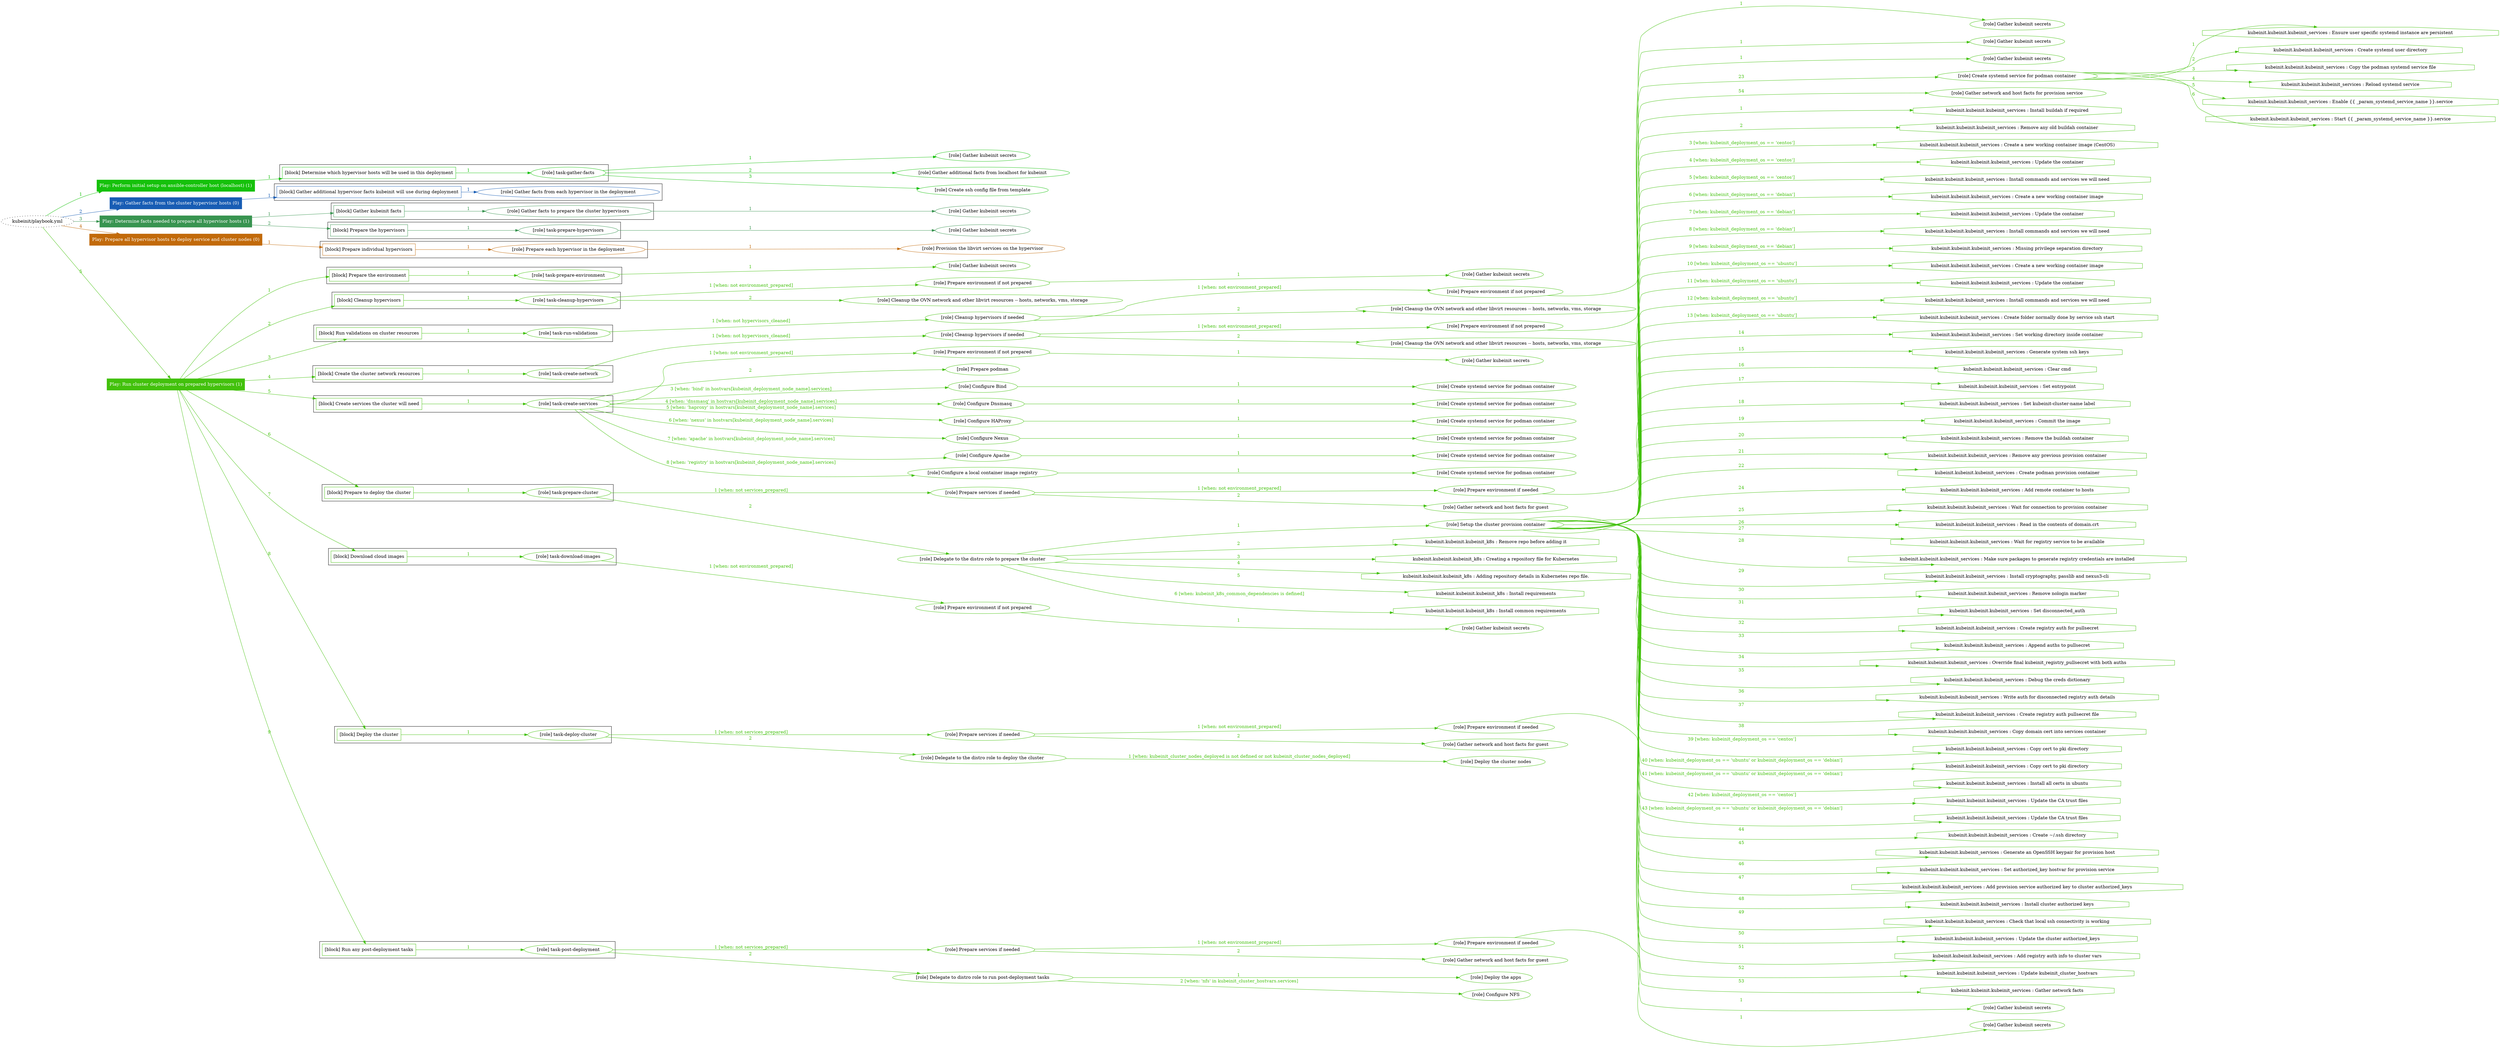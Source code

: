 digraph {
	graph [concentrate=true ordering=in rankdir=LR ratio=fill]
	edge [esep=5 sep=10]
	"kubeinit/playbook.yml" [URL="/home/runner/work/kubeinit/kubeinit/kubeinit/playbook.yml" id=playbook_0bdf61e7 style=dotted]
	play_9db013bf [label="Play: Perform initial setup on ansible-controller host (localhost) (1)" URL="/home/runner/work/kubeinit/kubeinit/kubeinit/playbook.yml" color="#15c10b" fontcolor="#ffffff" id=play_9db013bf shape=box style=filled tooltip=localhost]
	"kubeinit/playbook.yml" -> play_9db013bf [label="1 " color="#15c10b" fontcolor="#15c10b" id=edge_82e4740c labeltooltip="1 " tooltip="1 "]
	subgraph "Gather kubeinit secrets" {
		role_7af0b900 [label="[role] Gather kubeinit secrets" URL="/home/runner/.ansible/collections/ansible_collections/kubeinit/kubeinit/roles/kubeinit_prepare/tasks/build_hypervisors_group.yml" color="#15c10b" id=role_7af0b900 tooltip="Gather kubeinit secrets"]
	}
	subgraph "Gather additional facts from localhost for kubeinit" {
		role_c8cb8c62 [label="[role] Gather additional facts from localhost for kubeinit" URL="/home/runner/.ansible/collections/ansible_collections/kubeinit/kubeinit/roles/kubeinit_prepare/tasks/build_hypervisors_group.yml" color="#15c10b" id=role_c8cb8c62 tooltip="Gather additional facts from localhost for kubeinit"]
	}
	subgraph "Create ssh config file from template" {
		role_fd92578a [label="[role] Create ssh config file from template" URL="/home/runner/.ansible/collections/ansible_collections/kubeinit/kubeinit/roles/kubeinit_prepare/tasks/build_hypervisors_group.yml" color="#15c10b" id=role_fd92578a tooltip="Create ssh config file from template"]
	}
	subgraph "task-gather-facts" {
		role_a71e8d41 [label="[role] task-gather-facts" URL="/home/runner/work/kubeinit/kubeinit/kubeinit/playbook.yml" color="#15c10b" id=role_a71e8d41 tooltip="task-gather-facts"]
		role_a71e8d41 -> role_7af0b900 [label="1 " color="#15c10b" fontcolor="#15c10b" id=edge_9016dfa5 labeltooltip="1 " tooltip="1 "]
		role_a71e8d41 -> role_c8cb8c62 [label="2 " color="#15c10b" fontcolor="#15c10b" id=edge_46872989 labeltooltip="2 " tooltip="2 "]
		role_a71e8d41 -> role_fd92578a [label="3 " color="#15c10b" fontcolor="#15c10b" id=edge_3214e909 labeltooltip="3 " tooltip="3 "]
	}
	subgraph "Play: Perform initial setup on ansible-controller host (localhost) (1)" {
		play_9db013bf -> block_cd6a23fd [label=1 color="#15c10b" fontcolor="#15c10b" id=edge_68f83404 labeltooltip=1 tooltip=1]
		subgraph cluster_block_cd6a23fd {
			block_cd6a23fd [label="[block] Determine which hypervisor hosts will be used in this deployment" URL="/home/runner/work/kubeinit/kubeinit/kubeinit/playbook.yml" color="#15c10b" id=block_cd6a23fd labeltooltip="Determine which hypervisor hosts will be used in this deployment" shape=box tooltip="Determine which hypervisor hosts will be used in this deployment"]
			block_cd6a23fd -> role_a71e8d41 [label="1 " color="#15c10b" fontcolor="#15c10b" id=edge_fe6c0c00 labeltooltip="1 " tooltip="1 "]
		}
	}
	play_f6e13c48 [label="Play: Gather facts from the cluster hypervisor hosts (0)" URL="/home/runner/work/kubeinit/kubeinit/kubeinit/playbook.yml" color="#185db4" fontcolor="#ffffff" id=play_f6e13c48 shape=box style=filled tooltip="Play: Gather facts from the cluster hypervisor hosts (0)"]
	"kubeinit/playbook.yml" -> play_f6e13c48 [label="2 " color="#185db4" fontcolor="#185db4" id=edge_c91a11bd labeltooltip="2 " tooltip="2 "]
	subgraph "Gather facts from each hypervisor in the deployment" {
		role_0a4e6ade [label="[role] Gather facts from each hypervisor in the deployment" URL="/home/runner/work/kubeinit/kubeinit/kubeinit/playbook.yml" color="#185db4" id=role_0a4e6ade tooltip="Gather facts from each hypervisor in the deployment"]
	}
	subgraph "Play: Gather facts from the cluster hypervisor hosts (0)" {
		play_f6e13c48 -> block_7af85dde [label=1 color="#185db4" fontcolor="#185db4" id=edge_8903f4ab labeltooltip=1 tooltip=1]
		subgraph cluster_block_7af85dde {
			block_7af85dde [label="[block] Gather additional hypervisor facts kubeinit will use during deployment" URL="/home/runner/work/kubeinit/kubeinit/kubeinit/playbook.yml" color="#185db4" id=block_7af85dde labeltooltip="Gather additional hypervisor facts kubeinit will use during deployment" shape=box tooltip="Gather additional hypervisor facts kubeinit will use during deployment"]
			block_7af85dde -> role_0a4e6ade [label="1 " color="#185db4" fontcolor="#185db4" id=edge_e71ea970 labeltooltip="1 " tooltip="1 "]
		}
	}
	play_512950b0 [label="Play: Determine facts needed to prepare all hypervisor hosts (1)" URL="/home/runner/work/kubeinit/kubeinit/kubeinit/playbook.yml" color="#389450" fontcolor="#ffffff" id=play_512950b0 shape=box style=filled tooltip=localhost]
	"kubeinit/playbook.yml" -> play_512950b0 [label="3 " color="#389450" fontcolor="#389450" id=edge_1c7e5d22 labeltooltip="3 " tooltip="3 "]
	subgraph "Gather kubeinit secrets" {
		role_55609560 [label="[role] Gather kubeinit secrets" URL="/home/runner/.ansible/collections/ansible_collections/kubeinit/kubeinit/roles/kubeinit_prepare/tasks/gather_kubeinit_facts.yml" color="#389450" id=role_55609560 tooltip="Gather kubeinit secrets"]
	}
	subgraph "Gather facts to prepare the cluster hypervisors" {
		role_dc5771ff [label="[role] Gather facts to prepare the cluster hypervisors" URL="/home/runner/work/kubeinit/kubeinit/kubeinit/playbook.yml" color="#389450" id=role_dc5771ff tooltip="Gather facts to prepare the cluster hypervisors"]
		role_dc5771ff -> role_55609560 [label="1 " color="#389450" fontcolor="#389450" id=edge_96333a93 labeltooltip="1 " tooltip="1 "]
	}
	subgraph "Gather kubeinit secrets" {
		role_b6ca9fba [label="[role] Gather kubeinit secrets" URL="/home/runner/.ansible/collections/ansible_collections/kubeinit/kubeinit/roles/kubeinit_prepare/tasks/gather_kubeinit_facts.yml" color="#389450" id=role_b6ca9fba tooltip="Gather kubeinit secrets"]
	}
	subgraph "task-prepare-hypervisors" {
		role_f0a57856 [label="[role] task-prepare-hypervisors" URL="/home/runner/work/kubeinit/kubeinit/kubeinit/playbook.yml" color="#389450" id=role_f0a57856 tooltip="task-prepare-hypervisors"]
		role_f0a57856 -> role_b6ca9fba [label="1 " color="#389450" fontcolor="#389450" id=edge_502edcdc labeltooltip="1 " tooltip="1 "]
	}
	subgraph "Play: Determine facts needed to prepare all hypervisor hosts (1)" {
		play_512950b0 -> block_ccb47267 [label=1 color="#389450" fontcolor="#389450" id=edge_43be8491 labeltooltip=1 tooltip=1]
		subgraph cluster_block_ccb47267 {
			block_ccb47267 [label="[block] Gather kubeinit facts" URL="/home/runner/work/kubeinit/kubeinit/kubeinit/playbook.yml" color="#389450" id=block_ccb47267 labeltooltip="Gather kubeinit facts" shape=box tooltip="Gather kubeinit facts"]
			block_ccb47267 -> role_dc5771ff [label="1 " color="#389450" fontcolor="#389450" id=edge_b50c9d1a labeltooltip="1 " tooltip="1 "]
		}
		play_512950b0 -> block_d53eedd3 [label=2 color="#389450" fontcolor="#389450" id=edge_e3d2d90c labeltooltip=2 tooltip=2]
		subgraph cluster_block_d53eedd3 {
			block_d53eedd3 [label="[block] Prepare the hypervisors" URL="/home/runner/work/kubeinit/kubeinit/kubeinit/playbook.yml" color="#389450" id=block_d53eedd3 labeltooltip="Prepare the hypervisors" shape=box tooltip="Prepare the hypervisors"]
			block_d53eedd3 -> role_f0a57856 [label="1 " color="#389450" fontcolor="#389450" id=edge_c211e17e labeltooltip="1 " tooltip="1 "]
		}
	}
	play_9d9f2d6c [label="Play: Prepare all hypervisor hosts to deploy service and cluster nodes (0)" URL="/home/runner/work/kubeinit/kubeinit/kubeinit/playbook.yml" color="#c26a0a" fontcolor="#ffffff" id=play_9d9f2d6c shape=box style=filled tooltip="Play: Prepare all hypervisor hosts to deploy service and cluster nodes (0)"]
	"kubeinit/playbook.yml" -> play_9d9f2d6c [label="4 " color="#c26a0a" fontcolor="#c26a0a" id=edge_9df2cad4 labeltooltip="4 " tooltip="4 "]
	subgraph "Provision the libvirt services on the hypervisor" {
		role_50ffa621 [label="[role] Provision the libvirt services on the hypervisor" URL="/home/runner/.ansible/collections/ansible_collections/kubeinit/kubeinit/roles/kubeinit_prepare/tasks/prepare_hypervisor.yml" color="#c26a0a" id=role_50ffa621 tooltip="Provision the libvirt services on the hypervisor"]
	}
	subgraph "Prepare each hypervisor in the deployment" {
		role_f0ebe5e0 [label="[role] Prepare each hypervisor in the deployment" URL="/home/runner/work/kubeinit/kubeinit/kubeinit/playbook.yml" color="#c26a0a" id=role_f0ebe5e0 tooltip="Prepare each hypervisor in the deployment"]
		role_f0ebe5e0 -> role_50ffa621 [label="1 " color="#c26a0a" fontcolor="#c26a0a" id=edge_992345fe labeltooltip="1 " tooltip="1 "]
	}
	subgraph "Play: Prepare all hypervisor hosts to deploy service and cluster nodes (0)" {
		play_9d9f2d6c -> block_bd85ea05 [label=1 color="#c26a0a" fontcolor="#c26a0a" id=edge_1ca2287e labeltooltip=1 tooltip=1]
		subgraph cluster_block_bd85ea05 {
			block_bd85ea05 [label="[block] Prepare individual hypervisors" URL="/home/runner/work/kubeinit/kubeinit/kubeinit/playbook.yml" color="#c26a0a" id=block_bd85ea05 labeltooltip="Prepare individual hypervisors" shape=box tooltip="Prepare individual hypervisors"]
			block_bd85ea05 -> role_f0ebe5e0 [label="1 " color="#c26a0a" fontcolor="#c26a0a" id=edge_3c3f5cf6 labeltooltip="1 " tooltip="1 "]
		}
	}
	play_efc3f481 [label="Play: Run cluster deployment on prepared hypervisors (1)" URL="/home/runner/work/kubeinit/kubeinit/kubeinit/playbook.yml" color="#42c10b" fontcolor="#ffffff" id=play_efc3f481 shape=box style=filled tooltip=localhost]
	"kubeinit/playbook.yml" -> play_efc3f481 [label="5 " color="#42c10b" fontcolor="#42c10b" id=edge_d16a7be7 labeltooltip="5 " tooltip="5 "]
	subgraph "Gather kubeinit secrets" {
		role_8fd684ac [label="[role] Gather kubeinit secrets" URL="/home/runner/.ansible/collections/ansible_collections/kubeinit/kubeinit/roles/kubeinit_prepare/tasks/gather_kubeinit_facts.yml" color="#42c10b" id=role_8fd684ac tooltip="Gather kubeinit secrets"]
	}
	subgraph "task-prepare-environment" {
		role_01e7d597 [label="[role] task-prepare-environment" URL="/home/runner/work/kubeinit/kubeinit/kubeinit/playbook.yml" color="#42c10b" id=role_01e7d597 tooltip="task-prepare-environment"]
		role_01e7d597 -> role_8fd684ac [label="1 " color="#42c10b" fontcolor="#42c10b" id=edge_afdcf576 labeltooltip="1 " tooltip="1 "]
	}
	subgraph "Gather kubeinit secrets" {
		role_a6f1aa2a [label="[role] Gather kubeinit secrets" URL="/home/runner/.ansible/collections/ansible_collections/kubeinit/kubeinit/roles/kubeinit_prepare/tasks/gather_kubeinit_facts.yml" color="#42c10b" id=role_a6f1aa2a tooltip="Gather kubeinit secrets"]
	}
	subgraph "Prepare environment if not prepared" {
		role_654f2195 [label="[role] Prepare environment if not prepared" URL="/home/runner/.ansible/collections/ansible_collections/kubeinit/kubeinit/roles/kubeinit_prepare/tasks/cleanup_hypervisors.yml" color="#42c10b" id=role_654f2195 tooltip="Prepare environment if not prepared"]
		role_654f2195 -> role_a6f1aa2a [label="1 " color="#42c10b" fontcolor="#42c10b" id=edge_ba0bafed labeltooltip="1 " tooltip="1 "]
	}
	subgraph "Cleanup the OVN network and other libvirt resources -- hosts, networks, vms, storage" {
		role_2af62f4e [label="[role] Cleanup the OVN network and other libvirt resources -- hosts, networks, vms, storage" URL="/home/runner/.ansible/collections/ansible_collections/kubeinit/kubeinit/roles/kubeinit_prepare/tasks/cleanup_hypervisors.yml" color="#42c10b" id=role_2af62f4e tooltip="Cleanup the OVN network and other libvirt resources -- hosts, networks, vms, storage"]
	}
	subgraph "task-cleanup-hypervisors" {
		role_4df47a6d [label="[role] task-cleanup-hypervisors" URL="/home/runner/work/kubeinit/kubeinit/kubeinit/playbook.yml" color="#42c10b" id=role_4df47a6d tooltip="task-cleanup-hypervisors"]
		role_4df47a6d -> role_654f2195 [label="1 [when: not environment_prepared]" color="#42c10b" fontcolor="#42c10b" id=edge_6beddc5c labeltooltip="1 [when: not environment_prepared]" tooltip="1 [when: not environment_prepared]"]
		role_4df47a6d -> role_2af62f4e [label="2 " color="#42c10b" fontcolor="#42c10b" id=edge_2bc7dca3 labeltooltip="2 " tooltip="2 "]
	}
	subgraph "Gather kubeinit secrets" {
		role_b0a4a8d9 [label="[role] Gather kubeinit secrets" URL="/home/runner/.ansible/collections/ansible_collections/kubeinit/kubeinit/roles/kubeinit_prepare/tasks/gather_kubeinit_facts.yml" color="#42c10b" id=role_b0a4a8d9 tooltip="Gather kubeinit secrets"]
	}
	subgraph "Prepare environment if not prepared" {
		role_6b1e1ccb [label="[role] Prepare environment if not prepared" URL="/home/runner/.ansible/collections/ansible_collections/kubeinit/kubeinit/roles/kubeinit_prepare/tasks/cleanup_hypervisors.yml" color="#42c10b" id=role_6b1e1ccb tooltip="Prepare environment if not prepared"]
		role_6b1e1ccb -> role_b0a4a8d9 [label="1 " color="#42c10b" fontcolor="#42c10b" id=edge_add22e03 labeltooltip="1 " tooltip="1 "]
	}
	subgraph "Cleanup the OVN network and other libvirt resources -- hosts, networks, vms, storage" {
		role_dacbf130 [label="[role] Cleanup the OVN network and other libvirt resources -- hosts, networks, vms, storage" URL="/home/runner/.ansible/collections/ansible_collections/kubeinit/kubeinit/roles/kubeinit_prepare/tasks/cleanup_hypervisors.yml" color="#42c10b" id=role_dacbf130 tooltip="Cleanup the OVN network and other libvirt resources -- hosts, networks, vms, storage"]
	}
	subgraph "Cleanup hypervisors if needed" {
		role_10b56242 [label="[role] Cleanup hypervisors if needed" URL="/home/runner/.ansible/collections/ansible_collections/kubeinit/kubeinit/roles/kubeinit_validations/tasks/main.yml" color="#42c10b" id=role_10b56242 tooltip="Cleanup hypervisors if needed"]
		role_10b56242 -> role_6b1e1ccb [label="1 [when: not environment_prepared]" color="#42c10b" fontcolor="#42c10b" id=edge_6096dac3 labeltooltip="1 [when: not environment_prepared]" tooltip="1 [when: not environment_prepared]"]
		role_10b56242 -> role_dacbf130 [label="2 " color="#42c10b" fontcolor="#42c10b" id=edge_d67a7f35 labeltooltip="2 " tooltip="2 "]
	}
	subgraph "task-run-validations" {
		role_91af7447 [label="[role] task-run-validations" URL="/home/runner/work/kubeinit/kubeinit/kubeinit/playbook.yml" color="#42c10b" id=role_91af7447 tooltip="task-run-validations"]
		role_91af7447 -> role_10b56242 [label="1 [when: not hypervisors_cleaned]" color="#42c10b" fontcolor="#42c10b" id=edge_a25d3086 labeltooltip="1 [when: not hypervisors_cleaned]" tooltip="1 [when: not hypervisors_cleaned]"]
	}
	subgraph "Gather kubeinit secrets" {
		role_d18f3f66 [label="[role] Gather kubeinit secrets" URL="/home/runner/.ansible/collections/ansible_collections/kubeinit/kubeinit/roles/kubeinit_prepare/tasks/gather_kubeinit_facts.yml" color="#42c10b" id=role_d18f3f66 tooltip="Gather kubeinit secrets"]
	}
	subgraph "Prepare environment if not prepared" {
		role_b147a88d [label="[role] Prepare environment if not prepared" URL="/home/runner/.ansible/collections/ansible_collections/kubeinit/kubeinit/roles/kubeinit_prepare/tasks/cleanup_hypervisors.yml" color="#42c10b" id=role_b147a88d tooltip="Prepare environment if not prepared"]
		role_b147a88d -> role_d18f3f66 [label="1 " color="#42c10b" fontcolor="#42c10b" id=edge_f72bb37c labeltooltip="1 " tooltip="1 "]
	}
	subgraph "Cleanup the OVN network and other libvirt resources -- hosts, networks, vms, storage" {
		role_4c8840b9 [label="[role] Cleanup the OVN network and other libvirt resources -- hosts, networks, vms, storage" URL="/home/runner/.ansible/collections/ansible_collections/kubeinit/kubeinit/roles/kubeinit_prepare/tasks/cleanup_hypervisors.yml" color="#42c10b" id=role_4c8840b9 tooltip="Cleanup the OVN network and other libvirt resources -- hosts, networks, vms, storage"]
	}
	subgraph "Cleanup hypervisors if needed" {
		role_e2dca4bb [label="[role] Cleanup hypervisors if needed" URL="/home/runner/.ansible/collections/ansible_collections/kubeinit/kubeinit/roles/kubeinit_libvirt/tasks/create_network.yml" color="#42c10b" id=role_e2dca4bb tooltip="Cleanup hypervisors if needed"]
		role_e2dca4bb -> role_b147a88d [label="1 [when: not environment_prepared]" color="#42c10b" fontcolor="#42c10b" id=edge_57ed9e66 labeltooltip="1 [when: not environment_prepared]" tooltip="1 [when: not environment_prepared]"]
		role_e2dca4bb -> role_4c8840b9 [label="2 " color="#42c10b" fontcolor="#42c10b" id=edge_5330522f labeltooltip="2 " tooltip="2 "]
	}
	subgraph "task-create-network" {
		role_09c9960f [label="[role] task-create-network" URL="/home/runner/work/kubeinit/kubeinit/kubeinit/playbook.yml" color="#42c10b" id=role_09c9960f tooltip="task-create-network"]
		role_09c9960f -> role_e2dca4bb [label="1 [when: not hypervisors_cleaned]" color="#42c10b" fontcolor="#42c10b" id=edge_35cc4c43 labeltooltip="1 [when: not hypervisors_cleaned]" tooltip="1 [when: not hypervisors_cleaned]"]
	}
	subgraph "Gather kubeinit secrets" {
		role_e940cf0b [label="[role] Gather kubeinit secrets" URL="/home/runner/.ansible/collections/ansible_collections/kubeinit/kubeinit/roles/kubeinit_prepare/tasks/gather_kubeinit_facts.yml" color="#42c10b" id=role_e940cf0b tooltip="Gather kubeinit secrets"]
	}
	subgraph "Prepare environment if not prepared" {
		role_90471dc7 [label="[role] Prepare environment if not prepared" URL="/home/runner/.ansible/collections/ansible_collections/kubeinit/kubeinit/roles/kubeinit_services/tasks/main.yml" color="#42c10b" id=role_90471dc7 tooltip="Prepare environment if not prepared"]
		role_90471dc7 -> role_e940cf0b [label="1 " color="#42c10b" fontcolor="#42c10b" id=edge_4852e2df labeltooltip="1 " tooltip="1 "]
	}
	subgraph "Prepare podman" {
		role_2b93833d [label="[role] Prepare podman" URL="/home/runner/.ansible/collections/ansible_collections/kubeinit/kubeinit/roles/kubeinit_services/tasks/00_create_service_pod.yml" color="#42c10b" id=role_2b93833d tooltip="Prepare podman"]
	}
	subgraph "Create systemd service for podman container" {
		role_19cd7333 [label="[role] Create systemd service for podman container" URL="/home/runner/.ansible/collections/ansible_collections/kubeinit/kubeinit/roles/kubeinit_bind/tasks/main.yml" color="#42c10b" id=role_19cd7333 tooltip="Create systemd service for podman container"]
	}
	subgraph "Configure Bind" {
		role_72b8bbe1 [label="[role] Configure Bind" URL="/home/runner/.ansible/collections/ansible_collections/kubeinit/kubeinit/roles/kubeinit_services/tasks/start_services_containers.yml" color="#42c10b" id=role_72b8bbe1 tooltip="Configure Bind"]
		role_72b8bbe1 -> role_19cd7333 [label="1 " color="#42c10b" fontcolor="#42c10b" id=edge_18097392 labeltooltip="1 " tooltip="1 "]
	}
	subgraph "Create systemd service for podman container" {
		role_8afd83fd [label="[role] Create systemd service for podman container" URL="/home/runner/.ansible/collections/ansible_collections/kubeinit/kubeinit/roles/kubeinit_dnsmasq/tasks/main.yml" color="#42c10b" id=role_8afd83fd tooltip="Create systemd service for podman container"]
	}
	subgraph "Configure Dnsmasq" {
		role_b1a70be5 [label="[role] Configure Dnsmasq" URL="/home/runner/.ansible/collections/ansible_collections/kubeinit/kubeinit/roles/kubeinit_services/tasks/start_services_containers.yml" color="#42c10b" id=role_b1a70be5 tooltip="Configure Dnsmasq"]
		role_b1a70be5 -> role_8afd83fd [label="1 " color="#42c10b" fontcolor="#42c10b" id=edge_4efd65c4 labeltooltip="1 " tooltip="1 "]
	}
	subgraph "Create systemd service for podman container" {
		role_a6e1ae5b [label="[role] Create systemd service for podman container" URL="/home/runner/.ansible/collections/ansible_collections/kubeinit/kubeinit/roles/kubeinit_haproxy/tasks/main.yml" color="#42c10b" id=role_a6e1ae5b tooltip="Create systemd service for podman container"]
	}
	subgraph "Configure HAProxy" {
		role_81e2201c [label="[role] Configure HAProxy" URL="/home/runner/.ansible/collections/ansible_collections/kubeinit/kubeinit/roles/kubeinit_services/tasks/start_services_containers.yml" color="#42c10b" id=role_81e2201c tooltip="Configure HAProxy"]
		role_81e2201c -> role_a6e1ae5b [label="1 " color="#42c10b" fontcolor="#42c10b" id=edge_69db4da4 labeltooltip="1 " tooltip="1 "]
	}
	subgraph "Create systemd service for podman container" {
		role_49702a2c [label="[role] Create systemd service for podman container" URL="/home/runner/.ansible/collections/ansible_collections/kubeinit/kubeinit/roles/kubeinit_nexus/tasks/main.yml" color="#42c10b" id=role_49702a2c tooltip="Create systemd service for podman container"]
	}
	subgraph "Configure Nexus" {
		role_a153f19f [label="[role] Configure Nexus" URL="/home/runner/.ansible/collections/ansible_collections/kubeinit/kubeinit/roles/kubeinit_services/tasks/start_services_containers.yml" color="#42c10b" id=role_a153f19f tooltip="Configure Nexus"]
		role_a153f19f -> role_49702a2c [label="1 " color="#42c10b" fontcolor="#42c10b" id=edge_5e07941d labeltooltip="1 " tooltip="1 "]
	}
	subgraph "Create systemd service for podman container" {
		role_3aabf503 [label="[role] Create systemd service for podman container" URL="/home/runner/.ansible/collections/ansible_collections/kubeinit/kubeinit/roles/kubeinit_apache/tasks/main.yml" color="#42c10b" id=role_3aabf503 tooltip="Create systemd service for podman container"]
	}
	subgraph "Configure Apache" {
		role_b3730e0f [label="[role] Configure Apache" URL="/home/runner/.ansible/collections/ansible_collections/kubeinit/kubeinit/roles/kubeinit_services/tasks/start_services_containers.yml" color="#42c10b" id=role_b3730e0f tooltip="Configure Apache"]
		role_b3730e0f -> role_3aabf503 [label="1 " color="#42c10b" fontcolor="#42c10b" id=edge_cd03031e labeltooltip="1 " tooltip="1 "]
	}
	subgraph "Create systemd service for podman container" {
		role_de96d2c1 [label="[role] Create systemd service for podman container" URL="/home/runner/.ansible/collections/ansible_collections/kubeinit/kubeinit/roles/kubeinit_registry/tasks/main.yml" color="#42c10b" id=role_de96d2c1 tooltip="Create systemd service for podman container"]
	}
	subgraph "Configure a local container image registry" {
		role_e4895226 [label="[role] Configure a local container image registry" URL="/home/runner/.ansible/collections/ansible_collections/kubeinit/kubeinit/roles/kubeinit_services/tasks/start_services_containers.yml" color="#42c10b" id=role_e4895226 tooltip="Configure a local container image registry"]
		role_e4895226 -> role_de96d2c1 [label="1 " color="#42c10b" fontcolor="#42c10b" id=edge_b5e338c5 labeltooltip="1 " tooltip="1 "]
	}
	subgraph "task-create-services" {
		role_b5d83337 [label="[role] task-create-services" URL="/home/runner/work/kubeinit/kubeinit/kubeinit/playbook.yml" color="#42c10b" id=role_b5d83337 tooltip="task-create-services"]
		role_b5d83337 -> role_90471dc7 [label="1 [when: not environment_prepared]" color="#42c10b" fontcolor="#42c10b" id=edge_1c944cac labeltooltip="1 [when: not environment_prepared]" tooltip="1 [when: not environment_prepared]"]
		role_b5d83337 -> role_2b93833d [label="2 " color="#42c10b" fontcolor="#42c10b" id=edge_5aa9f7e2 labeltooltip="2 " tooltip="2 "]
		role_b5d83337 -> role_72b8bbe1 [label="3 [when: 'bind' in hostvars[kubeinit_deployment_node_name].services]" color="#42c10b" fontcolor="#42c10b" id=edge_b5ad4acf labeltooltip="3 [when: 'bind' in hostvars[kubeinit_deployment_node_name].services]" tooltip="3 [when: 'bind' in hostvars[kubeinit_deployment_node_name].services]"]
		role_b5d83337 -> role_b1a70be5 [label="4 [when: 'dnsmasq' in hostvars[kubeinit_deployment_node_name].services]" color="#42c10b" fontcolor="#42c10b" id=edge_a4ca2edc labeltooltip="4 [when: 'dnsmasq' in hostvars[kubeinit_deployment_node_name].services]" tooltip="4 [when: 'dnsmasq' in hostvars[kubeinit_deployment_node_name].services]"]
		role_b5d83337 -> role_81e2201c [label="5 [when: 'haproxy' in hostvars[kubeinit_deployment_node_name].services]" color="#42c10b" fontcolor="#42c10b" id=edge_c061b16b labeltooltip="5 [when: 'haproxy' in hostvars[kubeinit_deployment_node_name].services]" tooltip="5 [when: 'haproxy' in hostvars[kubeinit_deployment_node_name].services]"]
		role_b5d83337 -> role_a153f19f [label="6 [when: 'nexus' in hostvars[kubeinit_deployment_node_name].services]" color="#42c10b" fontcolor="#42c10b" id=edge_92c97b98 labeltooltip="6 [when: 'nexus' in hostvars[kubeinit_deployment_node_name].services]" tooltip="6 [when: 'nexus' in hostvars[kubeinit_deployment_node_name].services]"]
		role_b5d83337 -> role_b3730e0f [label="7 [when: 'apache' in hostvars[kubeinit_deployment_node_name].services]" color="#42c10b" fontcolor="#42c10b" id=edge_2e512362 labeltooltip="7 [when: 'apache' in hostvars[kubeinit_deployment_node_name].services]" tooltip="7 [when: 'apache' in hostvars[kubeinit_deployment_node_name].services]"]
		role_b5d83337 -> role_e4895226 [label="8 [when: 'registry' in hostvars[kubeinit_deployment_node_name].services]" color="#42c10b" fontcolor="#42c10b" id=edge_1f7834c9 labeltooltip="8 [when: 'registry' in hostvars[kubeinit_deployment_node_name].services]" tooltip="8 [when: 'registry' in hostvars[kubeinit_deployment_node_name].services]"]
	}
	subgraph "Gather kubeinit secrets" {
		role_c7c9b11c [label="[role] Gather kubeinit secrets" URL="/home/runner/.ansible/collections/ansible_collections/kubeinit/kubeinit/roles/kubeinit_prepare/tasks/gather_kubeinit_facts.yml" color="#42c10b" id=role_c7c9b11c tooltip="Gather kubeinit secrets"]
	}
	subgraph "Prepare environment if needed" {
		role_f9c52f05 [label="[role] Prepare environment if needed" URL="/home/runner/.ansible/collections/ansible_collections/kubeinit/kubeinit/roles/kubeinit_services/tasks/prepare_services.yml" color="#42c10b" id=role_f9c52f05 tooltip="Prepare environment if needed"]
		role_f9c52f05 -> role_c7c9b11c [label="1 " color="#42c10b" fontcolor="#42c10b" id=edge_ecf563da labeltooltip="1 " tooltip="1 "]
	}
	subgraph "Gather network and host facts for guest" {
		role_3e4af2c1 [label="[role] Gather network and host facts for guest" URL="/home/runner/.ansible/collections/ansible_collections/kubeinit/kubeinit/roles/kubeinit_services/tasks/prepare_services.yml" color="#42c10b" id=role_3e4af2c1 tooltip="Gather network and host facts for guest"]
	}
	subgraph "Prepare services if needed" {
		role_5232e7d5 [label="[role] Prepare services if needed" URL="/home/runner/.ansible/collections/ansible_collections/kubeinit/kubeinit/roles/kubeinit_prepare/tasks/prepare_cluster.yml" color="#42c10b" id=role_5232e7d5 tooltip="Prepare services if needed"]
		role_5232e7d5 -> role_f9c52f05 [label="1 [when: not environment_prepared]" color="#42c10b" fontcolor="#42c10b" id=edge_14da2cda labeltooltip="1 [when: not environment_prepared]" tooltip="1 [when: not environment_prepared]"]
		role_5232e7d5 -> role_3e4af2c1 [label="2 " color="#42c10b" fontcolor="#42c10b" id=edge_a047bdb4 labeltooltip="2 " tooltip="2 "]
	}
	subgraph "Create systemd service for podman container" {
		role_24ca40af [label="[role] Create systemd service for podman container" URL="/home/runner/.ansible/collections/ansible_collections/kubeinit/kubeinit/roles/kubeinit_services/tasks/create_provision_container.yml" color="#42c10b" id=role_24ca40af tooltip="Create systemd service for podman container"]
		task_bc3c298e [label="kubeinit.kubeinit.kubeinit_services : Ensure user specific systemd instance are persistent" URL="/home/runner/.ansible/collections/ansible_collections/kubeinit/kubeinit/roles/kubeinit_services/tasks/create_managed_service.yml" color="#42c10b" id=task_bc3c298e shape=octagon tooltip="kubeinit.kubeinit.kubeinit_services : Ensure user specific systemd instance are persistent"]
		role_24ca40af -> task_bc3c298e [label="1 " color="#42c10b" fontcolor="#42c10b" id=edge_449b8b91 labeltooltip="1 " tooltip="1 "]
		task_57872f40 [label="kubeinit.kubeinit.kubeinit_services : Create systemd user directory" URL="/home/runner/.ansible/collections/ansible_collections/kubeinit/kubeinit/roles/kubeinit_services/tasks/create_managed_service.yml" color="#42c10b" id=task_57872f40 shape=octagon tooltip="kubeinit.kubeinit.kubeinit_services : Create systemd user directory"]
		role_24ca40af -> task_57872f40 [label="2 " color="#42c10b" fontcolor="#42c10b" id=edge_1489b792 labeltooltip="2 " tooltip="2 "]
		task_f3e10ba0 [label="kubeinit.kubeinit.kubeinit_services : Copy the podman systemd service file" URL="/home/runner/.ansible/collections/ansible_collections/kubeinit/kubeinit/roles/kubeinit_services/tasks/create_managed_service.yml" color="#42c10b" id=task_f3e10ba0 shape=octagon tooltip="kubeinit.kubeinit.kubeinit_services : Copy the podman systemd service file"]
		role_24ca40af -> task_f3e10ba0 [label="3 " color="#42c10b" fontcolor="#42c10b" id=edge_1fa1f58d labeltooltip="3 " tooltip="3 "]
		task_7448766e [label="kubeinit.kubeinit.kubeinit_services : Reload systemd service" URL="/home/runner/.ansible/collections/ansible_collections/kubeinit/kubeinit/roles/kubeinit_services/tasks/create_managed_service.yml" color="#42c10b" id=task_7448766e shape=octagon tooltip="kubeinit.kubeinit.kubeinit_services : Reload systemd service"]
		role_24ca40af -> task_7448766e [label="4 " color="#42c10b" fontcolor="#42c10b" id=edge_c13a139c labeltooltip="4 " tooltip="4 "]
		task_cbc8d539 [label="kubeinit.kubeinit.kubeinit_services : Enable {{ _param_systemd_service_name }}.service" URL="/home/runner/.ansible/collections/ansible_collections/kubeinit/kubeinit/roles/kubeinit_services/tasks/create_managed_service.yml" color="#42c10b" id=task_cbc8d539 shape=octagon tooltip="kubeinit.kubeinit.kubeinit_services : Enable {{ _param_systemd_service_name }}.service"]
		role_24ca40af -> task_cbc8d539 [label="5 " color="#42c10b" fontcolor="#42c10b" id=edge_15290cfb labeltooltip="5 " tooltip="5 "]
		task_59b16dfd [label="kubeinit.kubeinit.kubeinit_services : Start {{ _param_systemd_service_name }}.service" URL="/home/runner/.ansible/collections/ansible_collections/kubeinit/kubeinit/roles/kubeinit_services/tasks/create_managed_service.yml" color="#42c10b" id=task_59b16dfd shape=octagon tooltip="kubeinit.kubeinit.kubeinit_services : Start {{ _param_systemd_service_name }}.service"]
		role_24ca40af -> task_59b16dfd [label="6 " color="#42c10b" fontcolor="#42c10b" id=edge_cc76bb94 labeltooltip="6 " tooltip="6 "]
	}
	subgraph "Gather network and host facts for provision service" {
		role_40e36338 [label="[role] Gather network and host facts for provision service" URL="/home/runner/.ansible/collections/ansible_collections/kubeinit/kubeinit/roles/kubeinit_services/tasks/create_provision_container.yml" color="#42c10b" id=role_40e36338 tooltip="Gather network and host facts for provision service"]
	}
	subgraph "Setup the cluster provision container" {
		role_2c3c03b4 [label="[role] Setup the cluster provision container" URL="/home/runner/.ansible/collections/ansible_collections/kubeinit/kubeinit/roles/kubeinit_k8s/tasks/prepare_cluster.yml" color="#42c10b" id=role_2c3c03b4 tooltip="Setup the cluster provision container"]
		task_7d642365 [label="kubeinit.kubeinit.kubeinit_services : Install buildah if required" URL="/home/runner/.ansible/collections/ansible_collections/kubeinit/kubeinit/roles/kubeinit_services/tasks/create_provision_container.yml" color="#42c10b" id=task_7d642365 shape=octagon tooltip="kubeinit.kubeinit.kubeinit_services : Install buildah if required"]
		role_2c3c03b4 -> task_7d642365 [label="1 " color="#42c10b" fontcolor="#42c10b" id=edge_9873c409 labeltooltip="1 " tooltip="1 "]
		task_60340c9e [label="kubeinit.kubeinit.kubeinit_services : Remove any old buildah container" URL="/home/runner/.ansible/collections/ansible_collections/kubeinit/kubeinit/roles/kubeinit_services/tasks/create_provision_container.yml" color="#42c10b" id=task_60340c9e shape=octagon tooltip="kubeinit.kubeinit.kubeinit_services : Remove any old buildah container"]
		role_2c3c03b4 -> task_60340c9e [label="2 " color="#42c10b" fontcolor="#42c10b" id=edge_3543094b labeltooltip="2 " tooltip="2 "]
		task_d1d057cc [label="kubeinit.kubeinit.kubeinit_services : Create a new working container image (CentOS)" URL="/home/runner/.ansible/collections/ansible_collections/kubeinit/kubeinit/roles/kubeinit_services/tasks/create_provision_container.yml" color="#42c10b" id=task_d1d057cc shape=octagon tooltip="kubeinit.kubeinit.kubeinit_services : Create a new working container image (CentOS)"]
		role_2c3c03b4 -> task_d1d057cc [label="3 [when: kubeinit_deployment_os == 'centos']" color="#42c10b" fontcolor="#42c10b" id=edge_e94081c1 labeltooltip="3 [when: kubeinit_deployment_os == 'centos']" tooltip="3 [when: kubeinit_deployment_os == 'centos']"]
		task_b3896477 [label="kubeinit.kubeinit.kubeinit_services : Update the container" URL="/home/runner/.ansible/collections/ansible_collections/kubeinit/kubeinit/roles/kubeinit_services/tasks/create_provision_container.yml" color="#42c10b" id=task_b3896477 shape=octagon tooltip="kubeinit.kubeinit.kubeinit_services : Update the container"]
		role_2c3c03b4 -> task_b3896477 [label="4 [when: kubeinit_deployment_os == 'centos']" color="#42c10b" fontcolor="#42c10b" id=edge_d0c24e78 labeltooltip="4 [when: kubeinit_deployment_os == 'centos']" tooltip="4 [when: kubeinit_deployment_os == 'centos']"]
		task_52ec4993 [label="kubeinit.kubeinit.kubeinit_services : Install commands and services we will need" URL="/home/runner/.ansible/collections/ansible_collections/kubeinit/kubeinit/roles/kubeinit_services/tasks/create_provision_container.yml" color="#42c10b" id=task_52ec4993 shape=octagon tooltip="kubeinit.kubeinit.kubeinit_services : Install commands and services we will need"]
		role_2c3c03b4 -> task_52ec4993 [label="5 [when: kubeinit_deployment_os == 'centos']" color="#42c10b" fontcolor="#42c10b" id=edge_427a60ca labeltooltip="5 [when: kubeinit_deployment_os == 'centos']" tooltip="5 [when: kubeinit_deployment_os == 'centos']"]
		task_f11fa253 [label="kubeinit.kubeinit.kubeinit_services : Create a new working container image" URL="/home/runner/.ansible/collections/ansible_collections/kubeinit/kubeinit/roles/kubeinit_services/tasks/create_provision_container.yml" color="#42c10b" id=task_f11fa253 shape=octagon tooltip="kubeinit.kubeinit.kubeinit_services : Create a new working container image"]
		role_2c3c03b4 -> task_f11fa253 [label="6 [when: kubeinit_deployment_os == 'debian']" color="#42c10b" fontcolor="#42c10b" id=edge_26d8ba6e labeltooltip="6 [when: kubeinit_deployment_os == 'debian']" tooltip="6 [when: kubeinit_deployment_os == 'debian']"]
		task_c92a3626 [label="kubeinit.kubeinit.kubeinit_services : Update the container" URL="/home/runner/.ansible/collections/ansible_collections/kubeinit/kubeinit/roles/kubeinit_services/tasks/create_provision_container.yml" color="#42c10b" id=task_c92a3626 shape=octagon tooltip="kubeinit.kubeinit.kubeinit_services : Update the container"]
		role_2c3c03b4 -> task_c92a3626 [label="7 [when: kubeinit_deployment_os == 'debian']" color="#42c10b" fontcolor="#42c10b" id=edge_dbe52ceb labeltooltip="7 [when: kubeinit_deployment_os == 'debian']" tooltip="7 [when: kubeinit_deployment_os == 'debian']"]
		task_17ebcc7f [label="kubeinit.kubeinit.kubeinit_services : Install commands and services we will need" URL="/home/runner/.ansible/collections/ansible_collections/kubeinit/kubeinit/roles/kubeinit_services/tasks/create_provision_container.yml" color="#42c10b" id=task_17ebcc7f shape=octagon tooltip="kubeinit.kubeinit.kubeinit_services : Install commands and services we will need"]
		role_2c3c03b4 -> task_17ebcc7f [label="8 [when: kubeinit_deployment_os == 'debian']" color="#42c10b" fontcolor="#42c10b" id=edge_68496e80 labeltooltip="8 [when: kubeinit_deployment_os == 'debian']" tooltip="8 [when: kubeinit_deployment_os == 'debian']"]
		task_ac07fa90 [label="kubeinit.kubeinit.kubeinit_services : Missing privilege separation directory" URL="/home/runner/.ansible/collections/ansible_collections/kubeinit/kubeinit/roles/kubeinit_services/tasks/create_provision_container.yml" color="#42c10b" id=task_ac07fa90 shape=octagon tooltip="kubeinit.kubeinit.kubeinit_services : Missing privilege separation directory"]
		role_2c3c03b4 -> task_ac07fa90 [label="9 [when: kubeinit_deployment_os == 'debian']" color="#42c10b" fontcolor="#42c10b" id=edge_ec926377 labeltooltip="9 [when: kubeinit_deployment_os == 'debian']" tooltip="9 [when: kubeinit_deployment_os == 'debian']"]
		task_0540369e [label="kubeinit.kubeinit.kubeinit_services : Create a new working container image" URL="/home/runner/.ansible/collections/ansible_collections/kubeinit/kubeinit/roles/kubeinit_services/tasks/create_provision_container.yml" color="#42c10b" id=task_0540369e shape=octagon tooltip="kubeinit.kubeinit.kubeinit_services : Create a new working container image"]
		role_2c3c03b4 -> task_0540369e [label="10 [when: kubeinit_deployment_os == 'ubuntu']" color="#42c10b" fontcolor="#42c10b" id=edge_e1c431ae labeltooltip="10 [when: kubeinit_deployment_os == 'ubuntu']" tooltip="10 [when: kubeinit_deployment_os == 'ubuntu']"]
		task_9f24f34c [label="kubeinit.kubeinit.kubeinit_services : Update the container" URL="/home/runner/.ansible/collections/ansible_collections/kubeinit/kubeinit/roles/kubeinit_services/tasks/create_provision_container.yml" color="#42c10b" id=task_9f24f34c shape=octagon tooltip="kubeinit.kubeinit.kubeinit_services : Update the container"]
		role_2c3c03b4 -> task_9f24f34c [label="11 [when: kubeinit_deployment_os == 'ubuntu']" color="#42c10b" fontcolor="#42c10b" id=edge_4929f24e labeltooltip="11 [when: kubeinit_deployment_os == 'ubuntu']" tooltip="11 [when: kubeinit_deployment_os == 'ubuntu']"]
		task_f3c8b7ac [label="kubeinit.kubeinit.kubeinit_services : Install commands and services we will need" URL="/home/runner/.ansible/collections/ansible_collections/kubeinit/kubeinit/roles/kubeinit_services/tasks/create_provision_container.yml" color="#42c10b" id=task_f3c8b7ac shape=octagon tooltip="kubeinit.kubeinit.kubeinit_services : Install commands and services we will need"]
		role_2c3c03b4 -> task_f3c8b7ac [label="12 [when: kubeinit_deployment_os == 'ubuntu']" color="#42c10b" fontcolor="#42c10b" id=edge_034d2aeb labeltooltip="12 [when: kubeinit_deployment_os == 'ubuntu']" tooltip="12 [when: kubeinit_deployment_os == 'ubuntu']"]
		task_bc9eb5dd [label="kubeinit.kubeinit.kubeinit_services : Create folder normally done by service ssh start" URL="/home/runner/.ansible/collections/ansible_collections/kubeinit/kubeinit/roles/kubeinit_services/tasks/create_provision_container.yml" color="#42c10b" id=task_bc9eb5dd shape=octagon tooltip="kubeinit.kubeinit.kubeinit_services : Create folder normally done by service ssh start"]
		role_2c3c03b4 -> task_bc9eb5dd [label="13 [when: kubeinit_deployment_os == 'ubuntu']" color="#42c10b" fontcolor="#42c10b" id=edge_27840679 labeltooltip="13 [when: kubeinit_deployment_os == 'ubuntu']" tooltip="13 [when: kubeinit_deployment_os == 'ubuntu']"]
		task_87d109bd [label="kubeinit.kubeinit.kubeinit_services : Set working directory inside container" URL="/home/runner/.ansible/collections/ansible_collections/kubeinit/kubeinit/roles/kubeinit_services/tasks/create_provision_container.yml" color="#42c10b" id=task_87d109bd shape=octagon tooltip="kubeinit.kubeinit.kubeinit_services : Set working directory inside container"]
		role_2c3c03b4 -> task_87d109bd [label="14 " color="#42c10b" fontcolor="#42c10b" id=edge_47ac3cd3 labeltooltip="14 " tooltip="14 "]
		task_e0e18ef1 [label="kubeinit.kubeinit.kubeinit_services : Generate system ssh keys" URL="/home/runner/.ansible/collections/ansible_collections/kubeinit/kubeinit/roles/kubeinit_services/tasks/create_provision_container.yml" color="#42c10b" id=task_e0e18ef1 shape=octagon tooltip="kubeinit.kubeinit.kubeinit_services : Generate system ssh keys"]
		role_2c3c03b4 -> task_e0e18ef1 [label="15 " color="#42c10b" fontcolor="#42c10b" id=edge_7bfc25f6 labeltooltip="15 " tooltip="15 "]
		task_9c77063d [label="kubeinit.kubeinit.kubeinit_services : Clear cmd" URL="/home/runner/.ansible/collections/ansible_collections/kubeinit/kubeinit/roles/kubeinit_services/tasks/create_provision_container.yml" color="#42c10b" id=task_9c77063d shape=octagon tooltip="kubeinit.kubeinit.kubeinit_services : Clear cmd"]
		role_2c3c03b4 -> task_9c77063d [label="16 " color="#42c10b" fontcolor="#42c10b" id=edge_8d39b536 labeltooltip="16 " tooltip="16 "]
		task_94fdfe03 [label="kubeinit.kubeinit.kubeinit_services : Set entrypoint" URL="/home/runner/.ansible/collections/ansible_collections/kubeinit/kubeinit/roles/kubeinit_services/tasks/create_provision_container.yml" color="#42c10b" id=task_94fdfe03 shape=octagon tooltip="kubeinit.kubeinit.kubeinit_services : Set entrypoint"]
		role_2c3c03b4 -> task_94fdfe03 [label="17 " color="#42c10b" fontcolor="#42c10b" id=edge_32b05403 labeltooltip="17 " tooltip="17 "]
		task_6b6bd4dd [label="kubeinit.kubeinit.kubeinit_services : Set kubeinit-cluster-name label" URL="/home/runner/.ansible/collections/ansible_collections/kubeinit/kubeinit/roles/kubeinit_services/tasks/create_provision_container.yml" color="#42c10b" id=task_6b6bd4dd shape=octagon tooltip="kubeinit.kubeinit.kubeinit_services : Set kubeinit-cluster-name label"]
		role_2c3c03b4 -> task_6b6bd4dd [label="18 " color="#42c10b" fontcolor="#42c10b" id=edge_ca57e678 labeltooltip="18 " tooltip="18 "]
		task_cdc74026 [label="kubeinit.kubeinit.kubeinit_services : Commit the image" URL="/home/runner/.ansible/collections/ansible_collections/kubeinit/kubeinit/roles/kubeinit_services/tasks/create_provision_container.yml" color="#42c10b" id=task_cdc74026 shape=octagon tooltip="kubeinit.kubeinit.kubeinit_services : Commit the image"]
		role_2c3c03b4 -> task_cdc74026 [label="19 " color="#42c10b" fontcolor="#42c10b" id=edge_7e4eae16 labeltooltip="19 " tooltip="19 "]
		task_4aa703e8 [label="kubeinit.kubeinit.kubeinit_services : Remove the buildah container" URL="/home/runner/.ansible/collections/ansible_collections/kubeinit/kubeinit/roles/kubeinit_services/tasks/create_provision_container.yml" color="#42c10b" id=task_4aa703e8 shape=octagon tooltip="kubeinit.kubeinit.kubeinit_services : Remove the buildah container"]
		role_2c3c03b4 -> task_4aa703e8 [label="20 " color="#42c10b" fontcolor="#42c10b" id=edge_6c6205d7 labeltooltip="20 " tooltip="20 "]
		task_cd91dacc [label="kubeinit.kubeinit.kubeinit_services : Remove any previous provision container" URL="/home/runner/.ansible/collections/ansible_collections/kubeinit/kubeinit/roles/kubeinit_services/tasks/create_provision_container.yml" color="#42c10b" id=task_cd91dacc shape=octagon tooltip="kubeinit.kubeinit.kubeinit_services : Remove any previous provision container"]
		role_2c3c03b4 -> task_cd91dacc [label="21 " color="#42c10b" fontcolor="#42c10b" id=edge_bf256d73 labeltooltip="21 " tooltip="21 "]
		task_e69aa278 [label="kubeinit.kubeinit.kubeinit_services : Create podman provision container" URL="/home/runner/.ansible/collections/ansible_collections/kubeinit/kubeinit/roles/kubeinit_services/tasks/create_provision_container.yml" color="#42c10b" id=task_e69aa278 shape=octagon tooltip="kubeinit.kubeinit.kubeinit_services : Create podman provision container"]
		role_2c3c03b4 -> task_e69aa278 [label="22 " color="#42c10b" fontcolor="#42c10b" id=edge_b8adaf22 labeltooltip="22 " tooltip="22 "]
		role_2c3c03b4 -> role_24ca40af [label="23 " color="#42c10b" fontcolor="#42c10b" id=edge_af3be967 labeltooltip="23 " tooltip="23 "]
		task_7aa43712 [label="kubeinit.kubeinit.kubeinit_services : Add remote container to hosts" URL="/home/runner/.ansible/collections/ansible_collections/kubeinit/kubeinit/roles/kubeinit_services/tasks/create_provision_container.yml" color="#42c10b" id=task_7aa43712 shape=octagon tooltip="kubeinit.kubeinit.kubeinit_services : Add remote container to hosts"]
		role_2c3c03b4 -> task_7aa43712 [label="24 " color="#42c10b" fontcolor="#42c10b" id=edge_a6ee6ad7 labeltooltip="24 " tooltip="24 "]
		task_810d2d3e [label="kubeinit.kubeinit.kubeinit_services : Wait for connection to provision container" URL="/home/runner/.ansible/collections/ansible_collections/kubeinit/kubeinit/roles/kubeinit_services/tasks/create_provision_container.yml" color="#42c10b" id=task_810d2d3e shape=octagon tooltip="kubeinit.kubeinit.kubeinit_services : Wait for connection to provision container"]
		role_2c3c03b4 -> task_810d2d3e [label="25 " color="#42c10b" fontcolor="#42c10b" id=edge_cead930a labeltooltip="25 " tooltip="25 "]
		task_9723500a [label="kubeinit.kubeinit.kubeinit_services : Read in the contents of domain.crt" URL="/home/runner/.ansible/collections/ansible_collections/kubeinit/kubeinit/roles/kubeinit_services/tasks/create_provision_container.yml" color="#42c10b" id=task_9723500a shape=octagon tooltip="kubeinit.kubeinit.kubeinit_services : Read in the contents of domain.crt"]
		role_2c3c03b4 -> task_9723500a [label="26 " color="#42c10b" fontcolor="#42c10b" id=edge_9a737a72 labeltooltip="26 " tooltip="26 "]
		task_620795cd [label="kubeinit.kubeinit.kubeinit_services : Wait for registry service to be available" URL="/home/runner/.ansible/collections/ansible_collections/kubeinit/kubeinit/roles/kubeinit_services/tasks/create_provision_container.yml" color="#42c10b" id=task_620795cd shape=octagon tooltip="kubeinit.kubeinit.kubeinit_services : Wait for registry service to be available"]
		role_2c3c03b4 -> task_620795cd [label="27 " color="#42c10b" fontcolor="#42c10b" id=edge_873eee19 labeltooltip="27 " tooltip="27 "]
		task_9e3f4914 [label="kubeinit.kubeinit.kubeinit_services : Make sure packages to generate registry credentials are installed" URL="/home/runner/.ansible/collections/ansible_collections/kubeinit/kubeinit/roles/kubeinit_services/tasks/create_provision_container.yml" color="#42c10b" id=task_9e3f4914 shape=octagon tooltip="kubeinit.kubeinit.kubeinit_services : Make sure packages to generate registry credentials are installed"]
		role_2c3c03b4 -> task_9e3f4914 [label="28 " color="#42c10b" fontcolor="#42c10b" id=edge_d52cc2f2 labeltooltip="28 " tooltip="28 "]
		task_aa596a6a [label="kubeinit.kubeinit.kubeinit_services : Install cryptography, passlib and nexus3-cli" URL="/home/runner/.ansible/collections/ansible_collections/kubeinit/kubeinit/roles/kubeinit_services/tasks/create_provision_container.yml" color="#42c10b" id=task_aa596a6a shape=octagon tooltip="kubeinit.kubeinit.kubeinit_services : Install cryptography, passlib and nexus3-cli"]
		role_2c3c03b4 -> task_aa596a6a [label="29 " color="#42c10b" fontcolor="#42c10b" id=edge_2b193420 labeltooltip="29 " tooltip="29 "]
		task_0b4c277b [label="kubeinit.kubeinit.kubeinit_services : Remove nologin marker" URL="/home/runner/.ansible/collections/ansible_collections/kubeinit/kubeinit/roles/kubeinit_services/tasks/create_provision_container.yml" color="#42c10b" id=task_0b4c277b shape=octagon tooltip="kubeinit.kubeinit.kubeinit_services : Remove nologin marker"]
		role_2c3c03b4 -> task_0b4c277b [label="30 " color="#42c10b" fontcolor="#42c10b" id=edge_06393e09 labeltooltip="30 " tooltip="30 "]
		task_1e8b14d0 [label="kubeinit.kubeinit.kubeinit_services : Set disconnected_auth" URL="/home/runner/.ansible/collections/ansible_collections/kubeinit/kubeinit/roles/kubeinit_services/tasks/create_provision_container.yml" color="#42c10b" id=task_1e8b14d0 shape=octagon tooltip="kubeinit.kubeinit.kubeinit_services : Set disconnected_auth"]
		role_2c3c03b4 -> task_1e8b14d0 [label="31 " color="#42c10b" fontcolor="#42c10b" id=edge_e19291d0 labeltooltip="31 " tooltip="31 "]
		task_74ce80aa [label="kubeinit.kubeinit.kubeinit_services : Create registry auth for pullsecret" URL="/home/runner/.ansible/collections/ansible_collections/kubeinit/kubeinit/roles/kubeinit_services/tasks/create_provision_container.yml" color="#42c10b" id=task_74ce80aa shape=octagon tooltip="kubeinit.kubeinit.kubeinit_services : Create registry auth for pullsecret"]
		role_2c3c03b4 -> task_74ce80aa [label="32 " color="#42c10b" fontcolor="#42c10b" id=edge_a618a4e0 labeltooltip="32 " tooltip="32 "]
		task_187a0935 [label="kubeinit.kubeinit.kubeinit_services : Append auths to pullsecret" URL="/home/runner/.ansible/collections/ansible_collections/kubeinit/kubeinit/roles/kubeinit_services/tasks/create_provision_container.yml" color="#42c10b" id=task_187a0935 shape=octagon tooltip="kubeinit.kubeinit.kubeinit_services : Append auths to pullsecret"]
		role_2c3c03b4 -> task_187a0935 [label="33 " color="#42c10b" fontcolor="#42c10b" id=edge_2c7075a4 labeltooltip="33 " tooltip="33 "]
		task_6f3b58ad [label="kubeinit.kubeinit.kubeinit_services : Override final kubeinit_registry_pullsecret with both auths" URL="/home/runner/.ansible/collections/ansible_collections/kubeinit/kubeinit/roles/kubeinit_services/tasks/create_provision_container.yml" color="#42c10b" id=task_6f3b58ad shape=octagon tooltip="kubeinit.kubeinit.kubeinit_services : Override final kubeinit_registry_pullsecret with both auths"]
		role_2c3c03b4 -> task_6f3b58ad [label="34 " color="#42c10b" fontcolor="#42c10b" id=edge_0b36f565 labeltooltip="34 " tooltip="34 "]
		task_a9d890ef [label="kubeinit.kubeinit.kubeinit_services : Debug the creds dictionary" URL="/home/runner/.ansible/collections/ansible_collections/kubeinit/kubeinit/roles/kubeinit_services/tasks/create_provision_container.yml" color="#42c10b" id=task_a9d890ef shape=octagon tooltip="kubeinit.kubeinit.kubeinit_services : Debug the creds dictionary"]
		role_2c3c03b4 -> task_a9d890ef [label="35 " color="#42c10b" fontcolor="#42c10b" id=edge_112ec994 labeltooltip="35 " tooltip="35 "]
		task_47203724 [label="kubeinit.kubeinit.kubeinit_services : Write auth for disconnected registry auth details" URL="/home/runner/.ansible/collections/ansible_collections/kubeinit/kubeinit/roles/kubeinit_services/tasks/create_provision_container.yml" color="#42c10b" id=task_47203724 shape=octagon tooltip="kubeinit.kubeinit.kubeinit_services : Write auth for disconnected registry auth details"]
		role_2c3c03b4 -> task_47203724 [label="36 " color="#42c10b" fontcolor="#42c10b" id=edge_8914321b labeltooltip="36 " tooltip="36 "]
		task_7d37f06d [label="kubeinit.kubeinit.kubeinit_services : Create registry auth pullsecret file" URL="/home/runner/.ansible/collections/ansible_collections/kubeinit/kubeinit/roles/kubeinit_services/tasks/create_provision_container.yml" color="#42c10b" id=task_7d37f06d shape=octagon tooltip="kubeinit.kubeinit.kubeinit_services : Create registry auth pullsecret file"]
		role_2c3c03b4 -> task_7d37f06d [label="37 " color="#42c10b" fontcolor="#42c10b" id=edge_4673da3e labeltooltip="37 " tooltip="37 "]
		task_24206cde [label="kubeinit.kubeinit.kubeinit_services : Copy domain cert into services container" URL="/home/runner/.ansible/collections/ansible_collections/kubeinit/kubeinit/roles/kubeinit_services/tasks/create_provision_container.yml" color="#42c10b" id=task_24206cde shape=octagon tooltip="kubeinit.kubeinit.kubeinit_services : Copy domain cert into services container"]
		role_2c3c03b4 -> task_24206cde [label="38 " color="#42c10b" fontcolor="#42c10b" id=edge_f4303eef labeltooltip="38 " tooltip="38 "]
		task_ecbeba60 [label="kubeinit.kubeinit.kubeinit_services : Copy cert to pki directory" URL="/home/runner/.ansible/collections/ansible_collections/kubeinit/kubeinit/roles/kubeinit_services/tasks/create_provision_container.yml" color="#42c10b" id=task_ecbeba60 shape=octagon tooltip="kubeinit.kubeinit.kubeinit_services : Copy cert to pki directory"]
		role_2c3c03b4 -> task_ecbeba60 [label="39 [when: kubeinit_deployment_os == 'centos']" color="#42c10b" fontcolor="#42c10b" id=edge_f0cdee2c labeltooltip="39 [when: kubeinit_deployment_os == 'centos']" tooltip="39 [when: kubeinit_deployment_os == 'centos']"]
		task_d889e003 [label="kubeinit.kubeinit.kubeinit_services : Copy cert to pki directory" URL="/home/runner/.ansible/collections/ansible_collections/kubeinit/kubeinit/roles/kubeinit_services/tasks/create_provision_container.yml" color="#42c10b" id=task_d889e003 shape=octagon tooltip="kubeinit.kubeinit.kubeinit_services : Copy cert to pki directory"]
		role_2c3c03b4 -> task_d889e003 [label="40 [when: kubeinit_deployment_os == 'ubuntu' or kubeinit_deployment_os == 'debian']" color="#42c10b" fontcolor="#42c10b" id=edge_607e0eea labeltooltip="40 [when: kubeinit_deployment_os == 'ubuntu' or kubeinit_deployment_os == 'debian']" tooltip="40 [when: kubeinit_deployment_os == 'ubuntu' or kubeinit_deployment_os == 'debian']"]
		task_1242e46f [label="kubeinit.kubeinit.kubeinit_services : Install all certs in ubuntu" URL="/home/runner/.ansible/collections/ansible_collections/kubeinit/kubeinit/roles/kubeinit_services/tasks/create_provision_container.yml" color="#42c10b" id=task_1242e46f shape=octagon tooltip="kubeinit.kubeinit.kubeinit_services : Install all certs in ubuntu"]
		role_2c3c03b4 -> task_1242e46f [label="41 [when: kubeinit_deployment_os == 'ubuntu' or kubeinit_deployment_os == 'debian']" color="#42c10b" fontcolor="#42c10b" id=edge_2705d8df labeltooltip="41 [when: kubeinit_deployment_os == 'ubuntu' or kubeinit_deployment_os == 'debian']" tooltip="41 [when: kubeinit_deployment_os == 'ubuntu' or kubeinit_deployment_os == 'debian']"]
		task_7e07cb0a [label="kubeinit.kubeinit.kubeinit_services : Update the CA trust files" URL="/home/runner/.ansible/collections/ansible_collections/kubeinit/kubeinit/roles/kubeinit_services/tasks/create_provision_container.yml" color="#42c10b" id=task_7e07cb0a shape=octagon tooltip="kubeinit.kubeinit.kubeinit_services : Update the CA trust files"]
		role_2c3c03b4 -> task_7e07cb0a [label="42 [when: kubeinit_deployment_os == 'centos']" color="#42c10b" fontcolor="#42c10b" id=edge_7ce1b3e2 labeltooltip="42 [when: kubeinit_deployment_os == 'centos']" tooltip="42 [when: kubeinit_deployment_os == 'centos']"]
		task_da310557 [label="kubeinit.kubeinit.kubeinit_services : Update the CA trust files" URL="/home/runner/.ansible/collections/ansible_collections/kubeinit/kubeinit/roles/kubeinit_services/tasks/create_provision_container.yml" color="#42c10b" id=task_da310557 shape=octagon tooltip="kubeinit.kubeinit.kubeinit_services : Update the CA trust files"]
		role_2c3c03b4 -> task_da310557 [label="43 [when: kubeinit_deployment_os == 'ubuntu' or kubeinit_deployment_os == 'debian']" color="#42c10b" fontcolor="#42c10b" id=edge_1331a5dd labeltooltip="43 [when: kubeinit_deployment_os == 'ubuntu' or kubeinit_deployment_os == 'debian']" tooltip="43 [when: kubeinit_deployment_os == 'ubuntu' or kubeinit_deployment_os == 'debian']"]
		task_18309d3e [label="kubeinit.kubeinit.kubeinit_services : Create ~/.ssh directory" URL="/home/runner/.ansible/collections/ansible_collections/kubeinit/kubeinit/roles/kubeinit_services/tasks/create_provision_container.yml" color="#42c10b" id=task_18309d3e shape=octagon tooltip="kubeinit.kubeinit.kubeinit_services : Create ~/.ssh directory"]
		role_2c3c03b4 -> task_18309d3e [label="44 " color="#42c10b" fontcolor="#42c10b" id=edge_be3c676d labeltooltip="44 " tooltip="44 "]
		task_83630113 [label="kubeinit.kubeinit.kubeinit_services : Generate an OpenSSH keypair for provision host" URL="/home/runner/.ansible/collections/ansible_collections/kubeinit/kubeinit/roles/kubeinit_services/tasks/create_provision_container.yml" color="#42c10b" id=task_83630113 shape=octagon tooltip="kubeinit.kubeinit.kubeinit_services : Generate an OpenSSH keypair for provision host"]
		role_2c3c03b4 -> task_83630113 [label="45 " color="#42c10b" fontcolor="#42c10b" id=edge_33dc28ba labeltooltip="45 " tooltip="45 "]
		task_a97a2a4e [label="kubeinit.kubeinit.kubeinit_services : Set authorized_key hostvar for provision service" URL="/home/runner/.ansible/collections/ansible_collections/kubeinit/kubeinit/roles/kubeinit_services/tasks/create_provision_container.yml" color="#42c10b" id=task_a97a2a4e shape=octagon tooltip="kubeinit.kubeinit.kubeinit_services : Set authorized_key hostvar for provision service"]
		role_2c3c03b4 -> task_a97a2a4e [label="46 " color="#42c10b" fontcolor="#42c10b" id=edge_04ff62ff labeltooltip="46 " tooltip="46 "]
		task_7b72e4f0 [label="kubeinit.kubeinit.kubeinit_services : Add provision service authorized key to cluster authorized_keys" URL="/home/runner/.ansible/collections/ansible_collections/kubeinit/kubeinit/roles/kubeinit_services/tasks/create_provision_container.yml" color="#42c10b" id=task_7b72e4f0 shape=octagon tooltip="kubeinit.kubeinit.kubeinit_services : Add provision service authorized key to cluster authorized_keys"]
		role_2c3c03b4 -> task_7b72e4f0 [label="47 " color="#42c10b" fontcolor="#42c10b" id=edge_50bcd682 labeltooltip="47 " tooltip="47 "]
		task_2216f85c [label="kubeinit.kubeinit.kubeinit_services : Install cluster authorized keys" URL="/home/runner/.ansible/collections/ansible_collections/kubeinit/kubeinit/roles/kubeinit_services/tasks/create_provision_container.yml" color="#42c10b" id=task_2216f85c shape=octagon tooltip="kubeinit.kubeinit.kubeinit_services : Install cluster authorized keys"]
		role_2c3c03b4 -> task_2216f85c [label="48 " color="#42c10b" fontcolor="#42c10b" id=edge_be5c27d8 labeltooltip="48 " tooltip="48 "]
		task_f5ac7a14 [label="kubeinit.kubeinit.kubeinit_services : Check that local ssh connectivity is working" URL="/home/runner/.ansible/collections/ansible_collections/kubeinit/kubeinit/roles/kubeinit_services/tasks/create_provision_container.yml" color="#42c10b" id=task_f5ac7a14 shape=octagon tooltip="kubeinit.kubeinit.kubeinit_services : Check that local ssh connectivity is working"]
		role_2c3c03b4 -> task_f5ac7a14 [label="49 " color="#42c10b" fontcolor="#42c10b" id=edge_4c71c9bb labeltooltip="49 " tooltip="49 "]
		task_8421db30 [label="kubeinit.kubeinit.kubeinit_services : Update the cluster authorized_keys" URL="/home/runner/.ansible/collections/ansible_collections/kubeinit/kubeinit/roles/kubeinit_services/tasks/create_provision_container.yml" color="#42c10b" id=task_8421db30 shape=octagon tooltip="kubeinit.kubeinit.kubeinit_services : Update the cluster authorized_keys"]
		role_2c3c03b4 -> task_8421db30 [label="50 " color="#42c10b" fontcolor="#42c10b" id=edge_94219ba2 labeltooltip="50 " tooltip="50 "]
		task_652ca0eb [label="kubeinit.kubeinit.kubeinit_services : Add registry auth info to cluster vars" URL="/home/runner/.ansible/collections/ansible_collections/kubeinit/kubeinit/roles/kubeinit_services/tasks/create_provision_container.yml" color="#42c10b" id=task_652ca0eb shape=octagon tooltip="kubeinit.kubeinit.kubeinit_services : Add registry auth info to cluster vars"]
		role_2c3c03b4 -> task_652ca0eb [label="51 " color="#42c10b" fontcolor="#42c10b" id=edge_16209e3c labeltooltip="51 " tooltip="51 "]
		task_af2013f0 [label="kubeinit.kubeinit.kubeinit_services : Update kubeinit_cluster_hostvars" URL="/home/runner/.ansible/collections/ansible_collections/kubeinit/kubeinit/roles/kubeinit_services/tasks/create_provision_container.yml" color="#42c10b" id=task_af2013f0 shape=octagon tooltip="kubeinit.kubeinit.kubeinit_services : Update kubeinit_cluster_hostvars"]
		role_2c3c03b4 -> task_af2013f0 [label="52 " color="#42c10b" fontcolor="#42c10b" id=edge_7498a13a labeltooltip="52 " tooltip="52 "]
		task_807f0e32 [label="kubeinit.kubeinit.kubeinit_services : Gather network facts" URL="/home/runner/.ansible/collections/ansible_collections/kubeinit/kubeinit/roles/kubeinit_services/tasks/create_provision_container.yml" color="#42c10b" id=task_807f0e32 shape=octagon tooltip="kubeinit.kubeinit.kubeinit_services : Gather network facts"]
		role_2c3c03b4 -> task_807f0e32 [label="53 " color="#42c10b" fontcolor="#42c10b" id=edge_2af45aca labeltooltip="53 " tooltip="53 "]
		role_2c3c03b4 -> role_40e36338 [label="54 " color="#42c10b" fontcolor="#42c10b" id=edge_518fc501 labeltooltip="54 " tooltip="54 "]
	}
	subgraph "Delegate to the distro role to prepare the cluster" {
		role_db743c7d [label="[role] Delegate to the distro role to prepare the cluster" URL="/home/runner/.ansible/collections/ansible_collections/kubeinit/kubeinit/roles/kubeinit_prepare/tasks/prepare_cluster.yml" color="#42c10b" id=role_db743c7d tooltip="Delegate to the distro role to prepare the cluster"]
		role_db743c7d -> role_2c3c03b4 [label="1 " color="#42c10b" fontcolor="#42c10b" id=edge_9d325ba3 labeltooltip="1 " tooltip="1 "]
		task_18706554 [label="kubeinit.kubeinit.kubeinit_k8s : Remove repo before adding it" URL="/home/runner/.ansible/collections/ansible_collections/kubeinit/kubeinit/roles/kubeinit_k8s/tasks/prepare_cluster.yml" color="#42c10b" id=task_18706554 shape=octagon tooltip="kubeinit.kubeinit.kubeinit_k8s : Remove repo before adding it"]
		role_db743c7d -> task_18706554 [label="2 " color="#42c10b" fontcolor="#42c10b" id=edge_cb5efcb7 labeltooltip="2 " tooltip="2 "]
		task_c98b3ff7 [label="kubeinit.kubeinit.kubeinit_k8s : Creating a repository file for Kubernetes" URL="/home/runner/.ansible/collections/ansible_collections/kubeinit/kubeinit/roles/kubeinit_k8s/tasks/prepare_cluster.yml" color="#42c10b" id=task_c98b3ff7 shape=octagon tooltip="kubeinit.kubeinit.kubeinit_k8s : Creating a repository file for Kubernetes"]
		role_db743c7d -> task_c98b3ff7 [label="3 " color="#42c10b" fontcolor="#42c10b" id=edge_d8ad08fc labeltooltip="3 " tooltip="3 "]
		task_9424e6f9 [label="kubeinit.kubeinit.kubeinit_k8s : Adding repository details in Kubernetes repo file." URL="/home/runner/.ansible/collections/ansible_collections/kubeinit/kubeinit/roles/kubeinit_k8s/tasks/prepare_cluster.yml" color="#42c10b" id=task_9424e6f9 shape=octagon tooltip="kubeinit.kubeinit.kubeinit_k8s : Adding repository details in Kubernetes repo file."]
		role_db743c7d -> task_9424e6f9 [label="4 " color="#42c10b" fontcolor="#42c10b" id=edge_6ed4ca75 labeltooltip="4 " tooltip="4 "]
		task_885fc9e4 [label="kubeinit.kubeinit.kubeinit_k8s : Install requirements" URL="/home/runner/.ansible/collections/ansible_collections/kubeinit/kubeinit/roles/kubeinit_k8s/tasks/prepare_cluster.yml" color="#42c10b" id=task_885fc9e4 shape=octagon tooltip="kubeinit.kubeinit.kubeinit_k8s : Install requirements"]
		role_db743c7d -> task_885fc9e4 [label="5 " color="#42c10b" fontcolor="#42c10b" id=edge_a415aac1 labeltooltip="5 " tooltip="5 "]
		task_a3896d4f [label="kubeinit.kubeinit.kubeinit_k8s : Install common requirements" URL="/home/runner/.ansible/collections/ansible_collections/kubeinit/kubeinit/roles/kubeinit_k8s/tasks/prepare_cluster.yml" color="#42c10b" id=task_a3896d4f shape=octagon tooltip="kubeinit.kubeinit.kubeinit_k8s : Install common requirements"]
		role_db743c7d -> task_a3896d4f [label="6 [when: kubeinit_k8s_common_dependencies is defined]" color="#42c10b" fontcolor="#42c10b" id=edge_54c209e2 labeltooltip="6 [when: kubeinit_k8s_common_dependencies is defined]" tooltip="6 [when: kubeinit_k8s_common_dependencies is defined]"]
	}
	subgraph "task-prepare-cluster" {
		role_d179e8fe [label="[role] task-prepare-cluster" URL="/home/runner/work/kubeinit/kubeinit/kubeinit/playbook.yml" color="#42c10b" id=role_d179e8fe tooltip="task-prepare-cluster"]
		role_d179e8fe -> role_5232e7d5 [label="1 [when: not services_prepared]" color="#42c10b" fontcolor="#42c10b" id=edge_2c36c363 labeltooltip="1 [when: not services_prepared]" tooltip="1 [when: not services_prepared]"]
		role_d179e8fe -> role_db743c7d [label="2 " color="#42c10b" fontcolor="#42c10b" id=edge_88323390 labeltooltip="2 " tooltip="2 "]
	}
	subgraph "Gather kubeinit secrets" {
		role_e811e52c [label="[role] Gather kubeinit secrets" URL="/home/runner/.ansible/collections/ansible_collections/kubeinit/kubeinit/roles/kubeinit_prepare/tasks/gather_kubeinit_facts.yml" color="#42c10b" id=role_e811e52c tooltip="Gather kubeinit secrets"]
	}
	subgraph "Prepare environment if not prepared" {
		role_ecdf5b6e [label="[role] Prepare environment if not prepared" URL="/home/runner/.ansible/collections/ansible_collections/kubeinit/kubeinit/roles/kubeinit_libvirt/tasks/download_cloud_images.yml" color="#42c10b" id=role_ecdf5b6e tooltip="Prepare environment if not prepared"]
		role_ecdf5b6e -> role_e811e52c [label="1 " color="#42c10b" fontcolor="#42c10b" id=edge_8f4bfab2 labeltooltip="1 " tooltip="1 "]
	}
	subgraph "task-download-images" {
		role_fa7c422d [label="[role] task-download-images" URL="/home/runner/work/kubeinit/kubeinit/kubeinit/playbook.yml" color="#42c10b" id=role_fa7c422d tooltip="task-download-images"]
		role_fa7c422d -> role_ecdf5b6e [label="1 [when: not environment_prepared]" color="#42c10b" fontcolor="#42c10b" id=edge_38a32ad6 labeltooltip="1 [when: not environment_prepared]" tooltip="1 [when: not environment_prepared]"]
	}
	subgraph "Gather kubeinit secrets" {
		role_68431fcf [label="[role] Gather kubeinit secrets" URL="/home/runner/.ansible/collections/ansible_collections/kubeinit/kubeinit/roles/kubeinit_prepare/tasks/gather_kubeinit_facts.yml" color="#42c10b" id=role_68431fcf tooltip="Gather kubeinit secrets"]
	}
	subgraph "Prepare environment if needed" {
		role_9e8c6c50 [label="[role] Prepare environment if needed" URL="/home/runner/.ansible/collections/ansible_collections/kubeinit/kubeinit/roles/kubeinit_services/tasks/prepare_services.yml" color="#42c10b" id=role_9e8c6c50 tooltip="Prepare environment if needed"]
		role_9e8c6c50 -> role_68431fcf [label="1 " color="#42c10b" fontcolor="#42c10b" id=edge_e72f727b labeltooltip="1 " tooltip="1 "]
	}
	subgraph "Gather network and host facts for guest" {
		role_d937c28e [label="[role] Gather network and host facts for guest" URL="/home/runner/.ansible/collections/ansible_collections/kubeinit/kubeinit/roles/kubeinit_services/tasks/prepare_services.yml" color="#42c10b" id=role_d937c28e tooltip="Gather network and host facts for guest"]
	}
	subgraph "Prepare services if needed" {
		role_1b9d34aa [label="[role] Prepare services if needed" URL="/home/runner/.ansible/collections/ansible_collections/kubeinit/kubeinit/roles/kubeinit_prepare/tasks/deploy_cluster.yml" color="#42c10b" id=role_1b9d34aa tooltip="Prepare services if needed"]
		role_1b9d34aa -> role_9e8c6c50 [label="1 [when: not environment_prepared]" color="#42c10b" fontcolor="#42c10b" id=edge_1648082d labeltooltip="1 [when: not environment_prepared]" tooltip="1 [when: not environment_prepared]"]
		role_1b9d34aa -> role_d937c28e [label="2 " color="#42c10b" fontcolor="#42c10b" id=edge_ffb3f0e9 labeltooltip="2 " tooltip="2 "]
	}
	subgraph "Deploy the cluster nodes" {
		role_1064ebdc [label="[role] Deploy the cluster nodes" URL="/home/runner/.ansible/collections/ansible_collections/kubeinit/kubeinit/roles/kubeinit_k8s/tasks/main.yml" color="#42c10b" id=role_1064ebdc tooltip="Deploy the cluster nodes"]
	}
	subgraph "Delegate to the distro role to deploy the cluster" {
		role_7e6fd8f8 [label="[role] Delegate to the distro role to deploy the cluster" URL="/home/runner/.ansible/collections/ansible_collections/kubeinit/kubeinit/roles/kubeinit_prepare/tasks/deploy_cluster.yml" color="#42c10b" id=role_7e6fd8f8 tooltip="Delegate to the distro role to deploy the cluster"]
		role_7e6fd8f8 -> role_1064ebdc [label="1 [when: kubeinit_cluster_nodes_deployed is not defined or not kubeinit_cluster_nodes_deployed]" color="#42c10b" fontcolor="#42c10b" id=edge_7ee60eca labeltooltip="1 [when: kubeinit_cluster_nodes_deployed is not defined or not kubeinit_cluster_nodes_deployed]" tooltip="1 [when: kubeinit_cluster_nodes_deployed is not defined or not kubeinit_cluster_nodes_deployed]"]
	}
	subgraph "task-deploy-cluster" {
		role_a6bf8f00 [label="[role] task-deploy-cluster" URL="/home/runner/work/kubeinit/kubeinit/kubeinit/playbook.yml" color="#42c10b" id=role_a6bf8f00 tooltip="task-deploy-cluster"]
		role_a6bf8f00 -> role_1b9d34aa [label="1 [when: not services_prepared]" color="#42c10b" fontcolor="#42c10b" id=edge_d82b7fc6 labeltooltip="1 [when: not services_prepared]" tooltip="1 [when: not services_prepared]"]
		role_a6bf8f00 -> role_7e6fd8f8 [label="2 " color="#42c10b" fontcolor="#42c10b" id=edge_d203ce3b labeltooltip="2 " tooltip="2 "]
	}
	subgraph "Gather kubeinit secrets" {
		role_3c56989a [label="[role] Gather kubeinit secrets" URL="/home/runner/.ansible/collections/ansible_collections/kubeinit/kubeinit/roles/kubeinit_prepare/tasks/gather_kubeinit_facts.yml" color="#42c10b" id=role_3c56989a tooltip="Gather kubeinit secrets"]
	}
	subgraph "Prepare environment if needed" {
		role_c2d9be92 [label="[role] Prepare environment if needed" URL="/home/runner/.ansible/collections/ansible_collections/kubeinit/kubeinit/roles/kubeinit_services/tasks/prepare_services.yml" color="#42c10b" id=role_c2d9be92 tooltip="Prepare environment if needed"]
		role_c2d9be92 -> role_3c56989a [label="1 " color="#42c10b" fontcolor="#42c10b" id=edge_327f5e96 labeltooltip="1 " tooltip="1 "]
	}
	subgraph "Gather network and host facts for guest" {
		role_49827df4 [label="[role] Gather network and host facts for guest" URL="/home/runner/.ansible/collections/ansible_collections/kubeinit/kubeinit/roles/kubeinit_services/tasks/prepare_services.yml" color="#42c10b" id=role_49827df4 tooltip="Gather network and host facts for guest"]
	}
	subgraph "Prepare services if needed" {
		role_21d62b8c [label="[role] Prepare services if needed" URL="/home/runner/.ansible/collections/ansible_collections/kubeinit/kubeinit/roles/kubeinit_prepare/tasks/post_deployment.yml" color="#42c10b" id=role_21d62b8c tooltip="Prepare services if needed"]
		role_21d62b8c -> role_c2d9be92 [label="1 [when: not environment_prepared]" color="#42c10b" fontcolor="#42c10b" id=edge_12a520fd labeltooltip="1 [when: not environment_prepared]" tooltip="1 [when: not environment_prepared]"]
		role_21d62b8c -> role_49827df4 [label="2 " color="#42c10b" fontcolor="#42c10b" id=edge_5e72794d labeltooltip="2 " tooltip="2 "]
	}
	subgraph "Deploy the apps" {
		role_2fe819d5 [label="[role] Deploy the apps" URL="/home/runner/.ansible/collections/ansible_collections/kubeinit/kubeinit/roles/kubeinit_k8s/tasks/post_deployment_tasks.yml" color="#42c10b" id=role_2fe819d5 tooltip="Deploy the apps"]
	}
	subgraph "Configure NFS" {
		role_7b79b086 [label="[role] Configure NFS" URL="/home/runner/.ansible/collections/ansible_collections/kubeinit/kubeinit/roles/kubeinit_k8s/tasks/post_deployment_tasks.yml" color="#42c10b" id=role_7b79b086 tooltip="Configure NFS"]
	}
	subgraph "Delegate to distro role to run post-deployment tasks" {
		role_2e25c308 [label="[role] Delegate to distro role to run post-deployment tasks" URL="/home/runner/.ansible/collections/ansible_collections/kubeinit/kubeinit/roles/kubeinit_prepare/tasks/post_deployment.yml" color="#42c10b" id=role_2e25c308 tooltip="Delegate to distro role to run post-deployment tasks"]
		role_2e25c308 -> role_2fe819d5 [label="1 " color="#42c10b" fontcolor="#42c10b" id=edge_f9f0e005 labeltooltip="1 " tooltip="1 "]
		role_2e25c308 -> role_7b79b086 [label="2 [when: 'nfs' in kubeinit_cluster_hostvars.services]" color="#42c10b" fontcolor="#42c10b" id=edge_11af722f labeltooltip="2 [when: 'nfs' in kubeinit_cluster_hostvars.services]" tooltip="2 [when: 'nfs' in kubeinit_cluster_hostvars.services]"]
	}
	subgraph "task-post-deployment" {
		role_06e11180 [label="[role] task-post-deployment" URL="/home/runner/work/kubeinit/kubeinit/kubeinit/playbook.yml" color="#42c10b" id=role_06e11180 tooltip="task-post-deployment"]
		role_06e11180 -> role_21d62b8c [label="1 [when: not services_prepared]" color="#42c10b" fontcolor="#42c10b" id=edge_263cc26f labeltooltip="1 [when: not services_prepared]" tooltip="1 [when: not services_prepared]"]
		role_06e11180 -> role_2e25c308 [label="2 " color="#42c10b" fontcolor="#42c10b" id=edge_70c7bed2 labeltooltip="2 " tooltip="2 "]
	}
	subgraph "Play: Run cluster deployment on prepared hypervisors (1)" {
		play_efc3f481 -> block_644788fa [label=1 color="#42c10b" fontcolor="#42c10b" id=edge_ad3ffa65 labeltooltip=1 tooltip=1]
		subgraph cluster_block_644788fa {
			block_644788fa [label="[block] Prepare the environment" URL="/home/runner/work/kubeinit/kubeinit/kubeinit/playbook.yml" color="#42c10b" id=block_644788fa labeltooltip="Prepare the environment" shape=box tooltip="Prepare the environment"]
			block_644788fa -> role_01e7d597 [label="1 " color="#42c10b" fontcolor="#42c10b" id=edge_b52e2ba8 labeltooltip="1 " tooltip="1 "]
		}
		play_efc3f481 -> block_62895d60 [label=2 color="#42c10b" fontcolor="#42c10b" id=edge_5b54e104 labeltooltip=2 tooltip=2]
		subgraph cluster_block_62895d60 {
			block_62895d60 [label="[block] Cleanup hypervisors" URL="/home/runner/work/kubeinit/kubeinit/kubeinit/playbook.yml" color="#42c10b" id=block_62895d60 labeltooltip="Cleanup hypervisors" shape=box tooltip="Cleanup hypervisors"]
			block_62895d60 -> role_4df47a6d [label="1 " color="#42c10b" fontcolor="#42c10b" id=edge_27bcee3e labeltooltip="1 " tooltip="1 "]
		}
		play_efc3f481 -> block_8aa173f9 [label=3 color="#42c10b" fontcolor="#42c10b" id=edge_d1c157f6 labeltooltip=3 tooltip=3]
		subgraph cluster_block_8aa173f9 {
			block_8aa173f9 [label="[block] Run validations on cluster resources" URL="/home/runner/work/kubeinit/kubeinit/kubeinit/playbook.yml" color="#42c10b" id=block_8aa173f9 labeltooltip="Run validations on cluster resources" shape=box tooltip="Run validations on cluster resources"]
			block_8aa173f9 -> role_91af7447 [label="1 " color="#42c10b" fontcolor="#42c10b" id=edge_6cdfc492 labeltooltip="1 " tooltip="1 "]
		}
		play_efc3f481 -> block_d071aefb [label=4 color="#42c10b" fontcolor="#42c10b" id=edge_70bb8677 labeltooltip=4 tooltip=4]
		subgraph cluster_block_d071aefb {
			block_d071aefb [label="[block] Create the cluster network resources" URL="/home/runner/work/kubeinit/kubeinit/kubeinit/playbook.yml" color="#42c10b" id=block_d071aefb labeltooltip="Create the cluster network resources" shape=box tooltip="Create the cluster network resources"]
			block_d071aefb -> role_09c9960f [label="1 " color="#42c10b" fontcolor="#42c10b" id=edge_1ec7b8c8 labeltooltip="1 " tooltip="1 "]
		}
		play_efc3f481 -> block_5fbb1757 [label=5 color="#42c10b" fontcolor="#42c10b" id=edge_e3bf9c4b labeltooltip=5 tooltip=5]
		subgraph cluster_block_5fbb1757 {
			block_5fbb1757 [label="[block] Create services the cluster will need" URL="/home/runner/work/kubeinit/kubeinit/kubeinit/playbook.yml" color="#42c10b" id=block_5fbb1757 labeltooltip="Create services the cluster will need" shape=box tooltip="Create services the cluster will need"]
			block_5fbb1757 -> role_b5d83337 [label="1 " color="#42c10b" fontcolor="#42c10b" id=edge_948ce224 labeltooltip="1 " tooltip="1 "]
		}
		play_efc3f481 -> block_9baaa88a [label=6 color="#42c10b" fontcolor="#42c10b" id=edge_56d897b4 labeltooltip=6 tooltip=6]
		subgraph cluster_block_9baaa88a {
			block_9baaa88a [label="[block] Prepare to deploy the cluster" URL="/home/runner/work/kubeinit/kubeinit/kubeinit/playbook.yml" color="#42c10b" id=block_9baaa88a labeltooltip="Prepare to deploy the cluster" shape=box tooltip="Prepare to deploy the cluster"]
			block_9baaa88a -> role_d179e8fe [label="1 " color="#42c10b" fontcolor="#42c10b" id=edge_fb35d498 labeltooltip="1 " tooltip="1 "]
		}
		play_efc3f481 -> block_b0bfafda [label=7 color="#42c10b" fontcolor="#42c10b" id=edge_40dc5eb6 labeltooltip=7 tooltip=7]
		subgraph cluster_block_b0bfafda {
			block_b0bfafda [label="[block] Download cloud images" URL="/home/runner/work/kubeinit/kubeinit/kubeinit/playbook.yml" color="#42c10b" id=block_b0bfafda labeltooltip="Download cloud images" shape=box tooltip="Download cloud images"]
			block_b0bfafda -> role_fa7c422d [label="1 " color="#42c10b" fontcolor="#42c10b" id=edge_6c53cfe9 labeltooltip="1 " tooltip="1 "]
		}
		play_efc3f481 -> block_aa0eb65d [label=8 color="#42c10b" fontcolor="#42c10b" id=edge_3c1880d1 labeltooltip=8 tooltip=8]
		subgraph cluster_block_aa0eb65d {
			block_aa0eb65d [label="[block] Deploy the cluster" URL="/home/runner/work/kubeinit/kubeinit/kubeinit/playbook.yml" color="#42c10b" id=block_aa0eb65d labeltooltip="Deploy the cluster" shape=box tooltip="Deploy the cluster"]
			block_aa0eb65d -> role_a6bf8f00 [label="1 " color="#42c10b" fontcolor="#42c10b" id=edge_5f3d3221 labeltooltip="1 " tooltip="1 "]
		}
		play_efc3f481 -> block_7a627b1d [label=9 color="#42c10b" fontcolor="#42c10b" id=edge_694964f9 labeltooltip=9 tooltip=9]
		subgraph cluster_block_7a627b1d {
			block_7a627b1d [label="[block] Run any post-deployment tasks" URL="/home/runner/work/kubeinit/kubeinit/kubeinit/playbook.yml" color="#42c10b" id=block_7a627b1d labeltooltip="Run any post-deployment tasks" shape=box tooltip="Run any post-deployment tasks"]
			block_7a627b1d -> role_06e11180 [label="1 " color="#42c10b" fontcolor="#42c10b" id=edge_046781ac labeltooltip="1 " tooltip="1 "]
		}
	}
}
